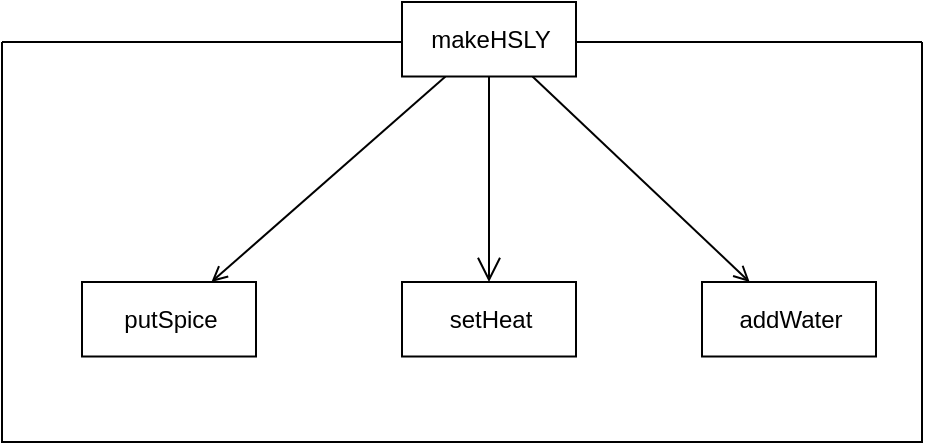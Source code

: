 <mxfile version="21.1.9" type="device">
  <diagram name="第 1 页" id="V1W0sLbI2GgZeyCbVdQ1">
    <mxGraphModel dx="1194" dy="738" grid="1" gridSize="10" guides="1" tooltips="1" connect="1" arrows="1" fold="1" page="1" pageScale="1" pageWidth="827" pageHeight="1169" math="0" shadow="0">
      <root>
        <mxCell id="0" />
        <mxCell id="1" parent="0" />
        <mxCell id="WFYV-QFJoavZbaiG5XtV-16" style="edgeStyle=orthogonalEdgeStyle;rounded=0;orthogonalLoop=1;jettySize=auto;html=1;endArrow=open;endFill=0;endSize=10;exitX=0.5;exitY=1;exitDx=0;exitDy=0;entryX=0.5;entryY=0;entryDx=0;entryDy=0;" parent="1" source="WFYV-QFJoavZbaiG5XtV-17" target="SH1XidaKn7-3x0E3D8yf-2" edge="1">
          <mxGeometry relative="1" as="geometry">
            <mxPoint x="347" y="240" as="targetPoint" />
          </mxGeometry>
        </mxCell>
        <mxCell id="SH1XidaKn7-3x0E3D8yf-4" value="" style="swimlane;startSize=0;" parent="1" vertex="1">
          <mxGeometry x="103" y="130" width="460" height="200" as="geometry" />
        </mxCell>
        <mxCell id="SH1XidaKn7-3x0E3D8yf-1" value="putSpice" style="html=1;" parent="SH1XidaKn7-3x0E3D8yf-4" vertex="1">
          <mxGeometry x="40" y="120" width="87" height="37.25" as="geometry" />
        </mxCell>
        <mxCell id="SH1XidaKn7-3x0E3D8yf-2" value="setHeat" style="html=1;" parent="SH1XidaKn7-3x0E3D8yf-4" vertex="1">
          <mxGeometry x="200" y="120" width="87" height="37.25" as="geometry" />
        </mxCell>
        <mxCell id="SH1XidaKn7-3x0E3D8yf-3" value="addWater" style="html=1;" parent="SH1XidaKn7-3x0E3D8yf-4" vertex="1">
          <mxGeometry x="350" y="120" width="87" height="37.25" as="geometry" />
        </mxCell>
        <mxCell id="SH1XidaKn7-3x0E3D8yf-6" style="rounded=0;orthogonalLoop=1;jettySize=auto;html=1;exitX=0.25;exitY=1;exitDx=0;exitDy=0;endArrow=open;endFill=0;" parent="1" source="WFYV-QFJoavZbaiG5XtV-17" target="SH1XidaKn7-3x0E3D8yf-1" edge="1">
          <mxGeometry relative="1" as="geometry" />
        </mxCell>
        <mxCell id="SH1XidaKn7-3x0E3D8yf-7" style="rounded=0;orthogonalLoop=1;jettySize=auto;html=1;exitX=0.75;exitY=1;exitDx=0;exitDy=0;endArrow=open;endFill=0;" parent="1" source="WFYV-QFJoavZbaiG5XtV-17" target="SH1XidaKn7-3x0E3D8yf-3" edge="1">
          <mxGeometry relative="1" as="geometry" />
        </mxCell>
        <mxCell id="WFYV-QFJoavZbaiG5XtV-17" value="makeHSLY" style="html=1;" parent="1" vertex="1">
          <mxGeometry x="303" y="110" width="87" height="37.25" as="geometry" />
        </mxCell>
      </root>
    </mxGraphModel>
  </diagram>
</mxfile>
